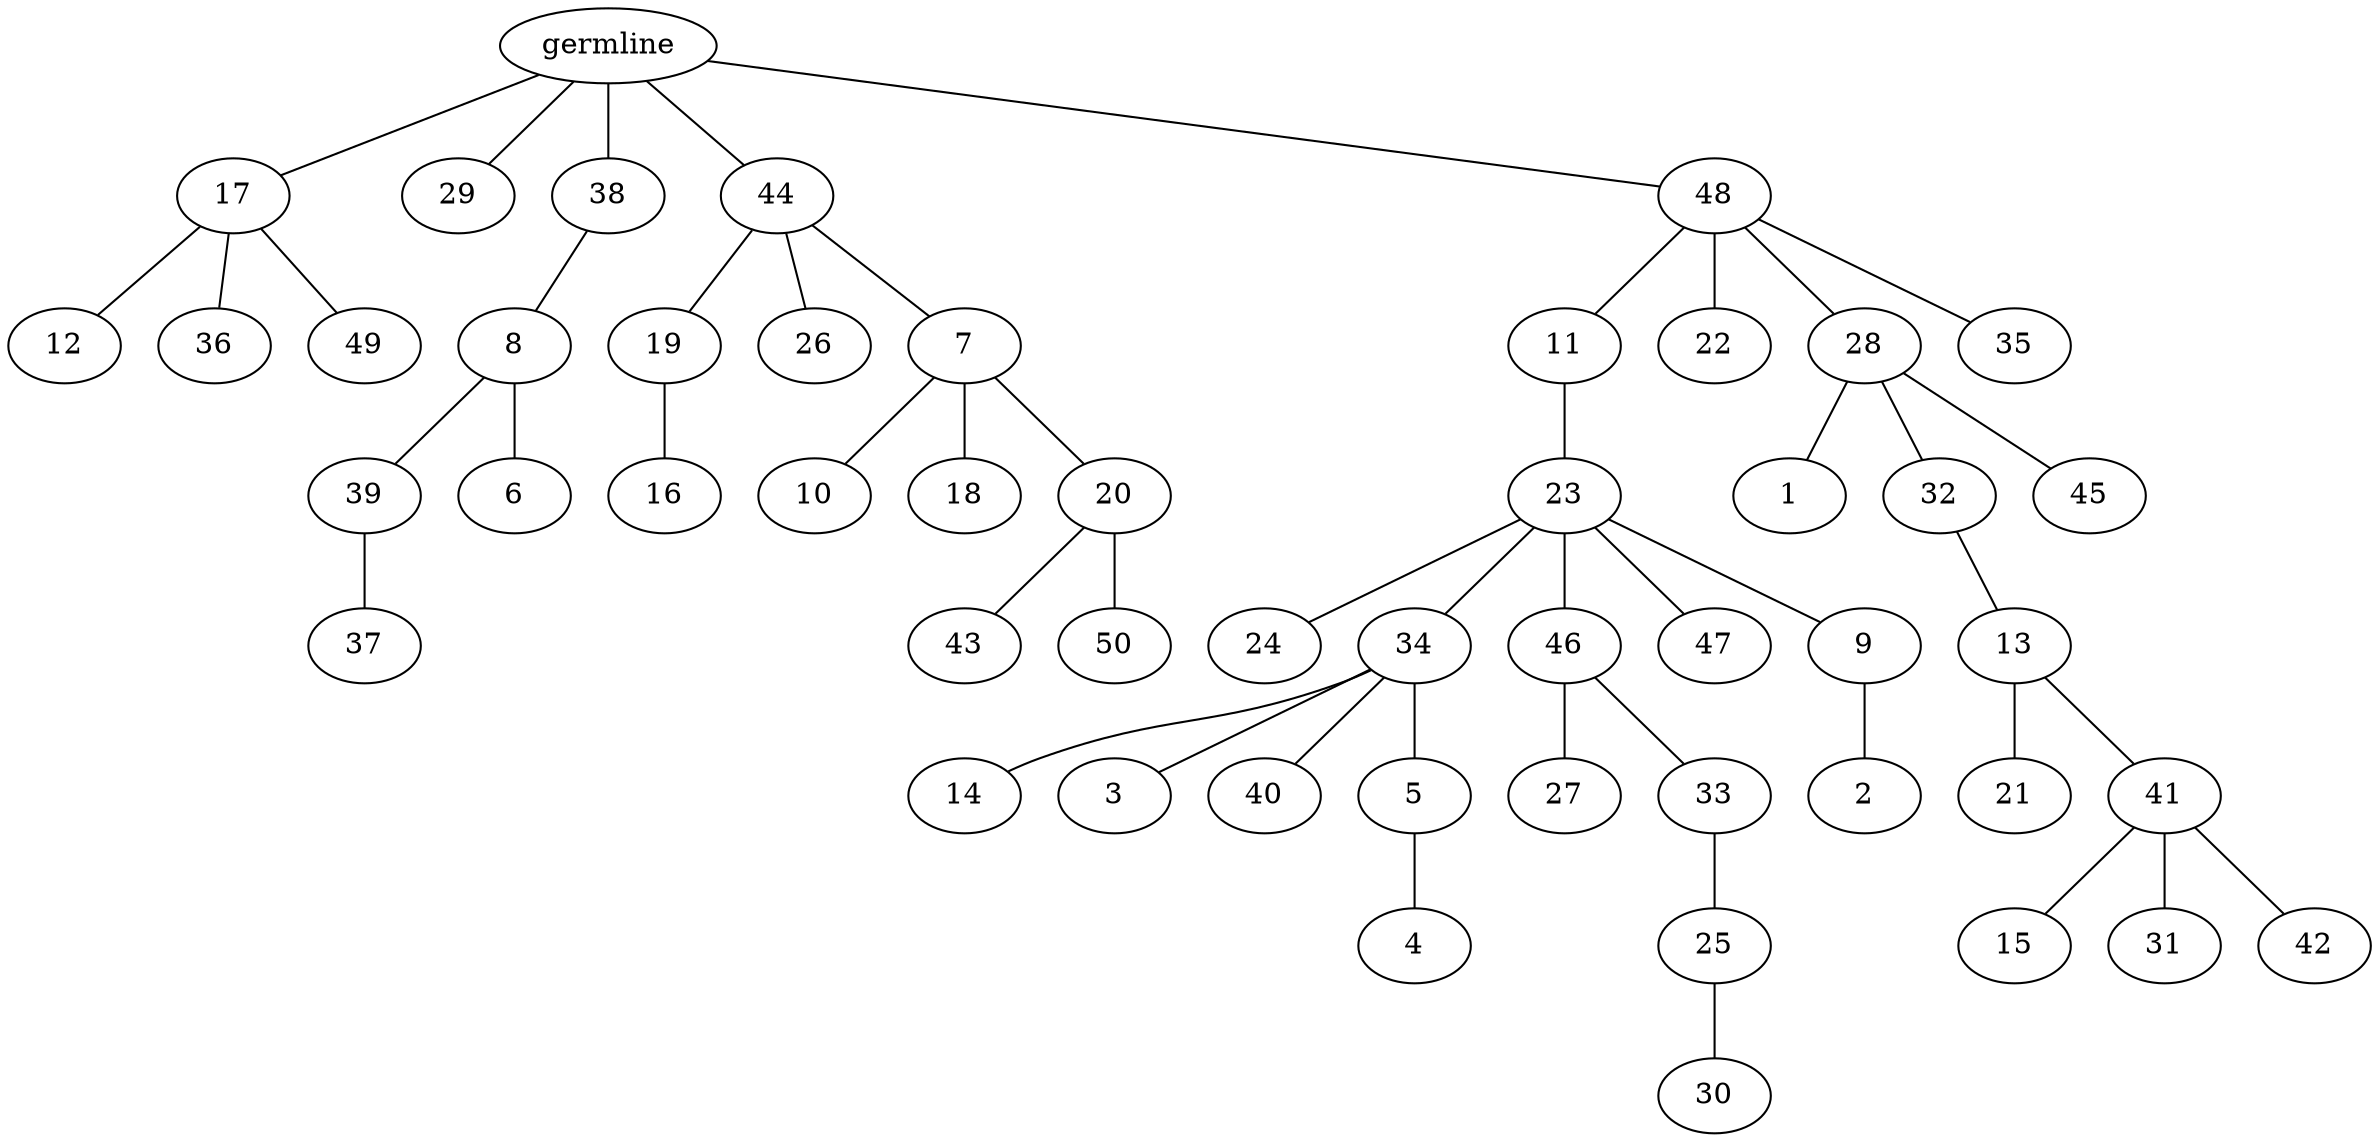 graph tree {
    "139832410728960" [label="germline"];
    "139832408007488" [label="17"];
    "139832408008928" [label="12"];
    "139832408007632" [label="36"];
    "139832408009600" [label="49"];
    "139832408008592" [label="29"];
    "139832408010272" [label="38"];
    "139832408008208" [label="8"];
    "139832408009648" [label="39"];
    "139832408008736" [label="37"];
    "139832408008112" [label="6"];
    "139832408008064" [label="44"];
    "139832408009744" [label="19"];
    "139832408010608" [label="16"];
    "139832408008160" [label="26"];
    "139832408007056" [label="7"];
    "139832407953616" [label="10"];
    "139832407953712" [label="18"];
    "139832407953664" [label="20"];
    "139832407953808" [label="43"];
    "139832407953904" [label="50"];
    "139832408007152" [label="48"];
    "139832407954576" [label="11"];
    "139832407954240" [label="23"];
    "139832407954816" [label="24"];
    "139832407954480" [label="34"];
    "139832407954960" [label="14"];
    "139832407955344" [label="3"];
    "139832407955536" [label="40"];
    "139832407955776" [label="5"];
    "139832407955488" [label="4"];
    "139832407956592" [label="46"];
    "139832410729680" [label="27"];
    "139832407955920" [label="33"];
    "139832407956496" [label="25"];
    "139832407956880" [label="30"];
    "139832407956688" [label="47"];
    "139832407955104" [label="9"];
    "139832407956784" [label="2"];
    "139832407955200" [label="22"];
    "139832407953856" [label="28"];
    "139832407957216" [label="1"];
    "139832407957312" [label="32"];
    "139832408126896" [label="13"];
    "139832408127712" [label="21"];
    "139832408127856" [label="41"];
    "139832408127904" [label="15"];
    "139832408127088" [label="31"];
    "139832408128240" [label="42"];
    "139832407956976" [label="45"];
    "139832407954528" [label="35"];
    "139832410728960" -- "139832408007488";
    "139832410728960" -- "139832408008592";
    "139832410728960" -- "139832408010272";
    "139832410728960" -- "139832408008064";
    "139832410728960" -- "139832408007152";
    "139832408007488" -- "139832408008928";
    "139832408007488" -- "139832408007632";
    "139832408007488" -- "139832408009600";
    "139832408010272" -- "139832408008208";
    "139832408008208" -- "139832408009648";
    "139832408008208" -- "139832408008112";
    "139832408009648" -- "139832408008736";
    "139832408008064" -- "139832408009744";
    "139832408008064" -- "139832408008160";
    "139832408008064" -- "139832408007056";
    "139832408009744" -- "139832408010608";
    "139832408007056" -- "139832407953616";
    "139832408007056" -- "139832407953712";
    "139832408007056" -- "139832407953664";
    "139832407953664" -- "139832407953808";
    "139832407953664" -- "139832407953904";
    "139832408007152" -- "139832407954576";
    "139832408007152" -- "139832407955200";
    "139832408007152" -- "139832407953856";
    "139832408007152" -- "139832407954528";
    "139832407954576" -- "139832407954240";
    "139832407954240" -- "139832407954816";
    "139832407954240" -- "139832407954480";
    "139832407954240" -- "139832407956592";
    "139832407954240" -- "139832407956688";
    "139832407954240" -- "139832407955104";
    "139832407954480" -- "139832407954960";
    "139832407954480" -- "139832407955344";
    "139832407954480" -- "139832407955536";
    "139832407954480" -- "139832407955776";
    "139832407955776" -- "139832407955488";
    "139832407956592" -- "139832410729680";
    "139832407956592" -- "139832407955920";
    "139832407955920" -- "139832407956496";
    "139832407956496" -- "139832407956880";
    "139832407955104" -- "139832407956784";
    "139832407953856" -- "139832407957216";
    "139832407953856" -- "139832407957312";
    "139832407953856" -- "139832407956976";
    "139832407957312" -- "139832408126896";
    "139832408126896" -- "139832408127712";
    "139832408126896" -- "139832408127856";
    "139832408127856" -- "139832408127904";
    "139832408127856" -- "139832408127088";
    "139832408127856" -- "139832408128240";
}
